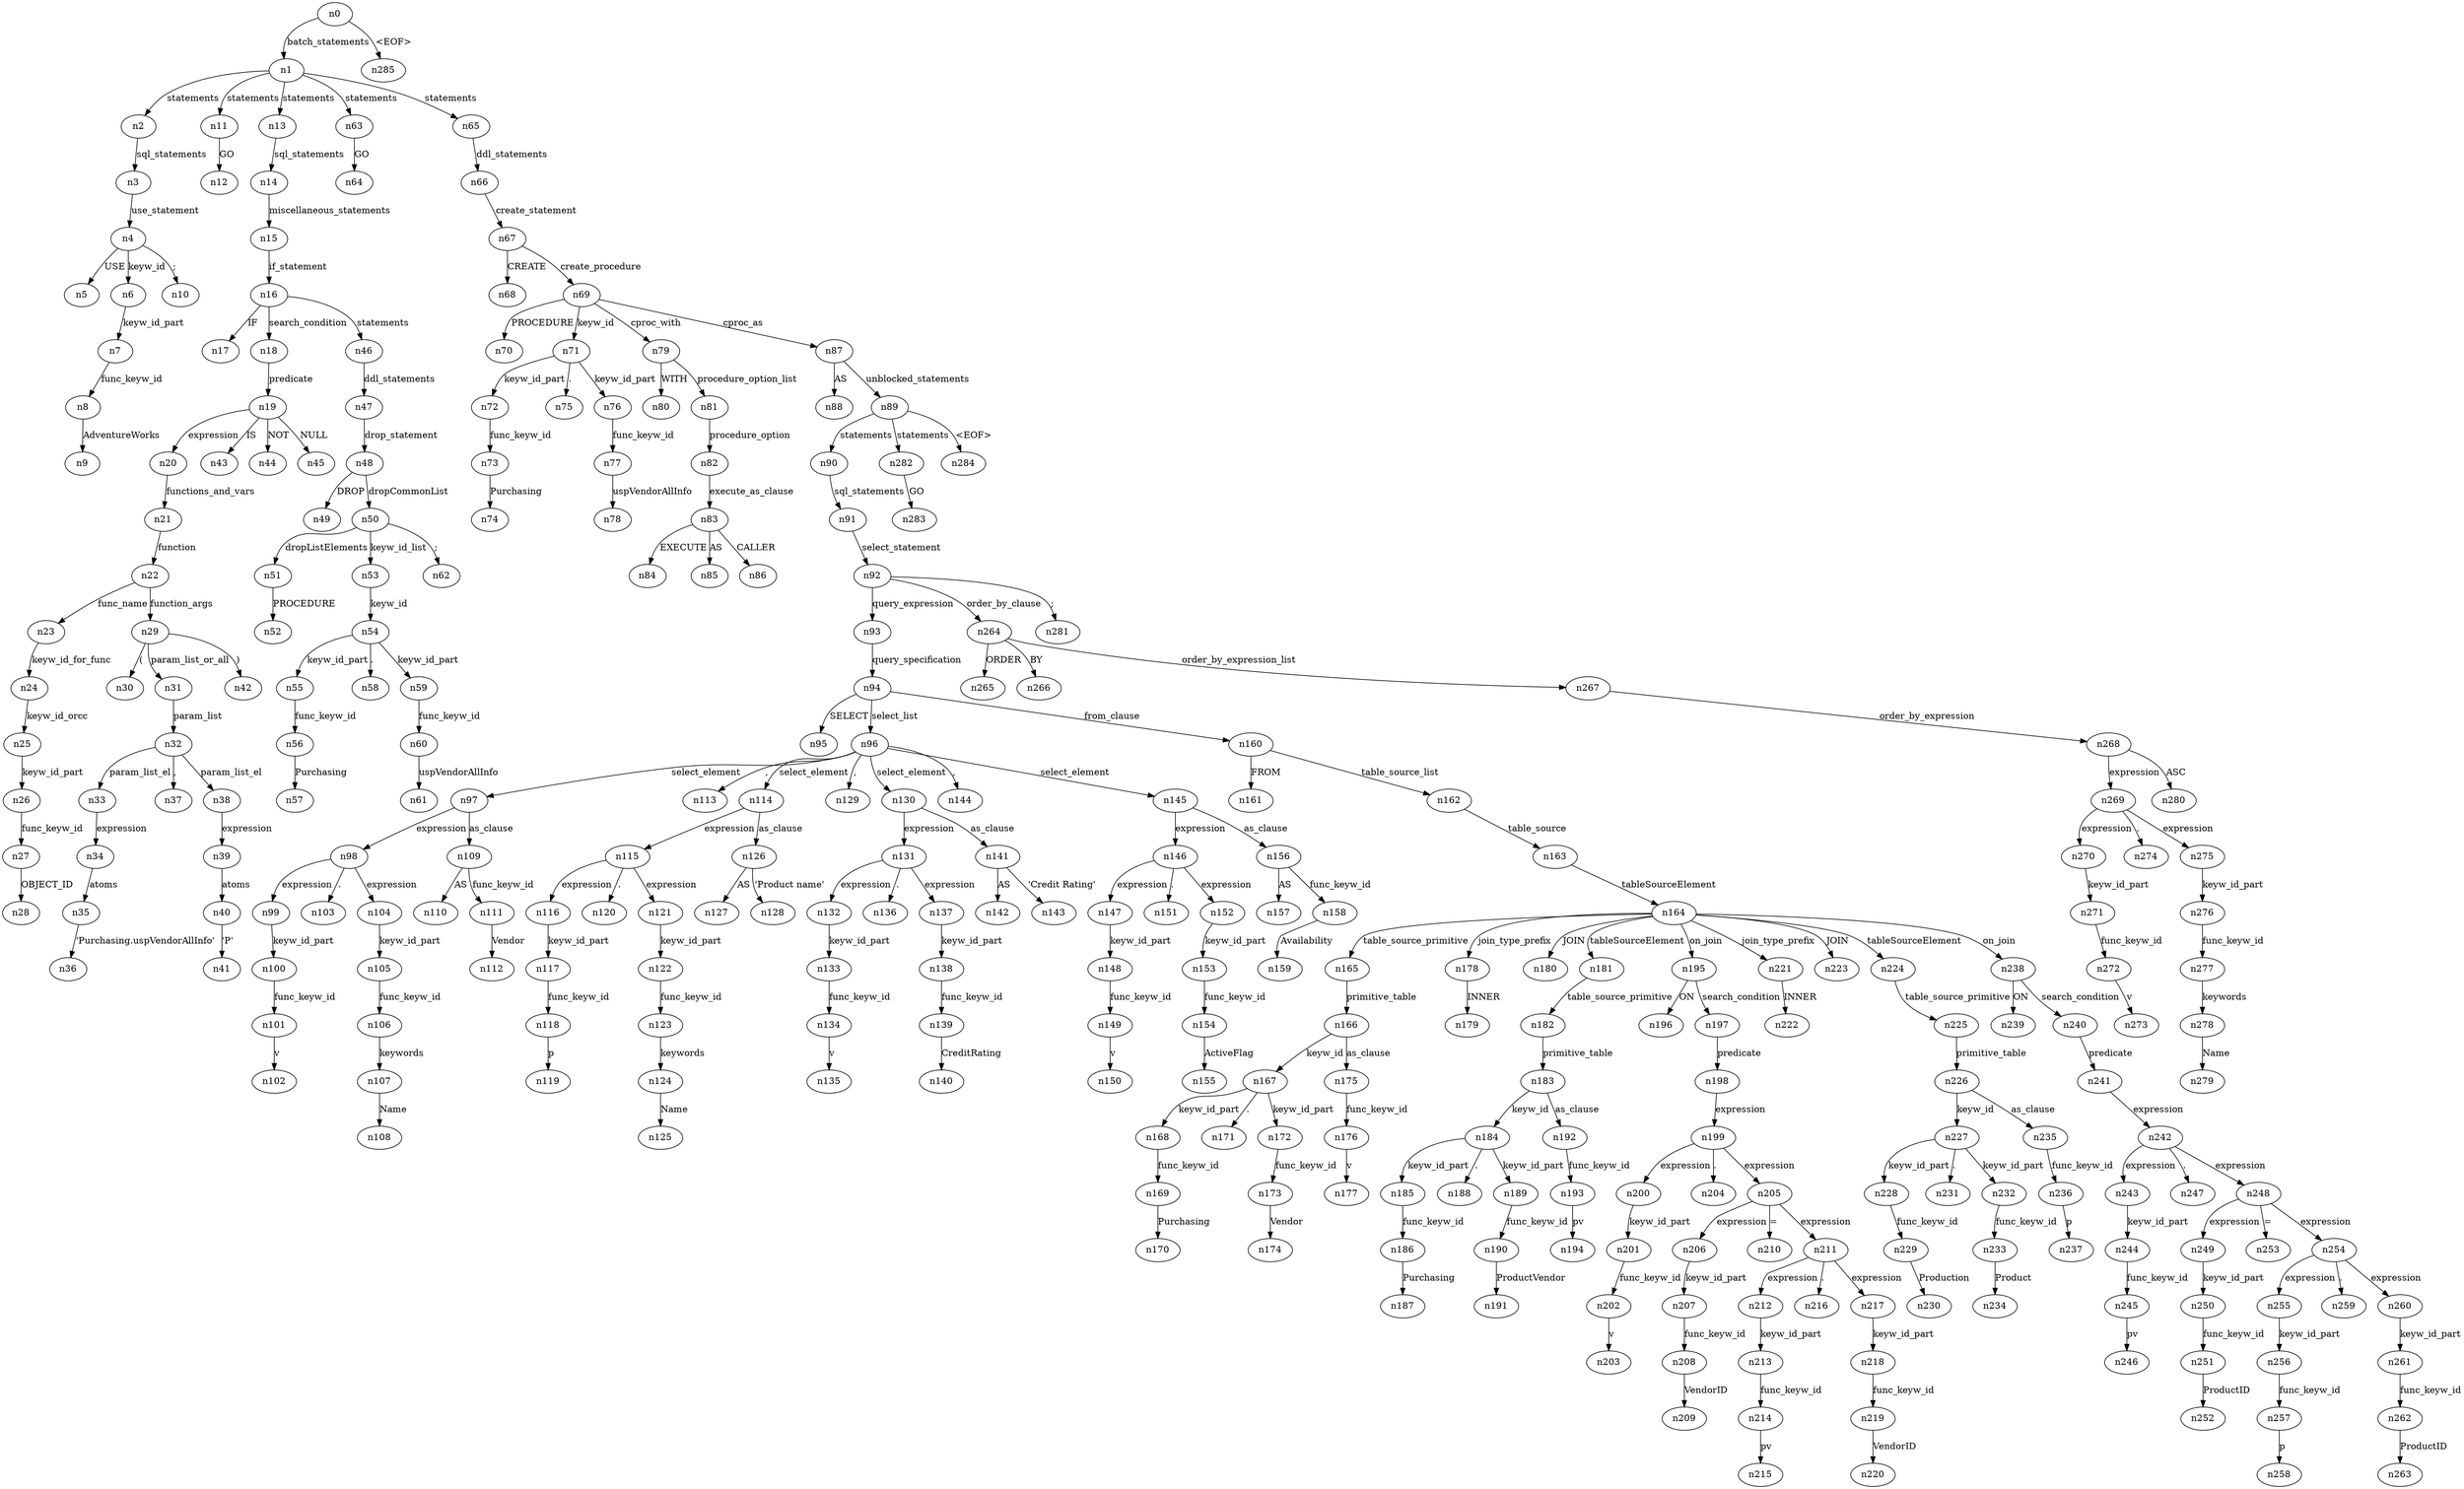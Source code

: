 digraph ParseTree {
  n0 -> n1 [label="batch_statements"];
  n1 -> n2 [label="statements"];
  n2 -> n3 [label="sql_statements"];
  n3 -> n4 [label="use_statement"];
  n4 -> n5 [label="USE"];
  n4 -> n6 [label="keyw_id"];
  n6 -> n7 [label="keyw_id_part"];
  n7 -> n8 [label="func_keyw_id"];
  n8 -> n9 [label="AdventureWorks"];
  n4 -> n10 [label=";"];
  n1 -> n11 [label="statements"];
  n11 -> n12 [label="GO"];
  n1 -> n13 [label="statements"];
  n13 -> n14 [label="sql_statements"];
  n14 -> n15 [label="miscellaneous_statements"];
  n15 -> n16 [label="if_statement"];
  n16 -> n17 [label="IF"];
  n16 -> n18 [label="search_condition"];
  n18 -> n19 [label="predicate"];
  n19 -> n20 [label="expression"];
  n20 -> n21 [label="functions_and_vars"];
  n21 -> n22 [label="function"];
  n22 -> n23 [label="func_name"];
  n23 -> n24 [label="keyw_id_for_func"];
  n24 -> n25 [label="keyw_id_orcc"];
  n25 -> n26 [label="keyw_id_part"];
  n26 -> n27 [label="func_keyw_id"];
  n27 -> n28 [label="OBJECT_ID"];
  n22 -> n29 [label="function_args"];
  n29 -> n30 [label="("];
  n29 -> n31 [label="param_list_or_all"];
  n31 -> n32 [label="param_list"];
  n32 -> n33 [label="param_list_el"];
  n33 -> n34 [label="expression"];
  n34 -> n35 [label="atoms"];
  n35 -> n36 [label="'Purchasing.uspVendorAllInfo'"];
  n32 -> n37 [label=","];
  n32 -> n38 [label="param_list_el"];
  n38 -> n39 [label="expression"];
  n39 -> n40 [label="atoms"];
  n40 -> n41 [label="'P'"];
  n29 -> n42 [label=")"];
  n19 -> n43 [label="IS"];
  n19 -> n44 [label="NOT"];
  n19 -> n45 [label="NULL"];
  n16 -> n46 [label="statements"];
  n46 -> n47 [label="ddl_statements"];
  n47 -> n48 [label="drop_statement"];
  n48 -> n49 [label="DROP"];
  n48 -> n50 [label="dropCommonList"];
  n50 -> n51 [label="dropListElements"];
  n51 -> n52 [label="PROCEDURE"];
  n50 -> n53 [label="keyw_id_list"];
  n53 -> n54 [label="keyw_id"];
  n54 -> n55 [label="keyw_id_part"];
  n55 -> n56 [label="func_keyw_id"];
  n56 -> n57 [label="Purchasing"];
  n54 -> n58 [label="."];
  n54 -> n59 [label="keyw_id_part"];
  n59 -> n60 [label="func_keyw_id"];
  n60 -> n61 [label="uspVendorAllInfo"];
  n50 -> n62 [label=";"];
  n1 -> n63 [label="statements"];
  n63 -> n64 [label="GO"];
  n1 -> n65 [label="statements"];
  n65 -> n66 [label="ddl_statements"];
  n66 -> n67 [label="create_statement"];
  n67 -> n68 [label="CREATE"];
  n67 -> n69 [label="create_procedure"];
  n69 -> n70 [label="PROCEDURE"];
  n69 -> n71 [label="keyw_id"];
  n71 -> n72 [label="keyw_id_part"];
  n72 -> n73 [label="func_keyw_id"];
  n73 -> n74 [label="Purchasing"];
  n71 -> n75 [label="."];
  n71 -> n76 [label="keyw_id_part"];
  n76 -> n77 [label="func_keyw_id"];
  n77 -> n78 [label="uspVendorAllInfo"];
  n69 -> n79 [label="cproc_with"];
  n79 -> n80 [label="WITH"];
  n79 -> n81 [label="procedure_option_list"];
  n81 -> n82 [label="procedure_option"];
  n82 -> n83 [label="execute_as_clause"];
  n83 -> n84 [label="EXECUTE"];
  n83 -> n85 [label="AS"];
  n83 -> n86 [label="CALLER"];
  n69 -> n87 [label="cproc_as"];
  n87 -> n88 [label="AS"];
  n87 -> n89 [label="unblocked_statements"];
  n89 -> n90 [label="statements"];
  n90 -> n91 [label="sql_statements"];
  n91 -> n92 [label="select_statement"];
  n92 -> n93 [label="query_expression"];
  n93 -> n94 [label="query_specification"];
  n94 -> n95 [label="SELECT"];
  n94 -> n96 [label="select_list"];
  n96 -> n97 [label="select_element"];
  n97 -> n98 [label="expression"];
  n98 -> n99 [label="expression"];
  n99 -> n100 [label="keyw_id_part"];
  n100 -> n101 [label="func_keyw_id"];
  n101 -> n102 [label="v"];
  n98 -> n103 [label="."];
  n98 -> n104 [label="expression"];
  n104 -> n105 [label="keyw_id_part"];
  n105 -> n106 [label="func_keyw_id"];
  n106 -> n107 [label="keywords"];
  n107 -> n108 [label="Name"];
  n97 -> n109 [label="as_clause"];
  n109 -> n110 [label="AS"];
  n109 -> n111 [label="func_keyw_id"];
  n111 -> n112 [label="Vendor"];
  n96 -> n113 [label=","];
  n96 -> n114 [label="select_element"];
  n114 -> n115 [label="expression"];
  n115 -> n116 [label="expression"];
  n116 -> n117 [label="keyw_id_part"];
  n117 -> n118 [label="func_keyw_id"];
  n118 -> n119 [label="p"];
  n115 -> n120 [label="."];
  n115 -> n121 [label="expression"];
  n121 -> n122 [label="keyw_id_part"];
  n122 -> n123 [label="func_keyw_id"];
  n123 -> n124 [label="keywords"];
  n124 -> n125 [label="Name"];
  n114 -> n126 [label="as_clause"];
  n126 -> n127 [label="AS"];
  n126 -> n128 [label="'Product name'"];
  n96 -> n129 [label=","];
  n96 -> n130 [label="select_element"];
  n130 -> n131 [label="expression"];
  n131 -> n132 [label="expression"];
  n132 -> n133 [label="keyw_id_part"];
  n133 -> n134 [label="func_keyw_id"];
  n134 -> n135 [label="v"];
  n131 -> n136 [label="."];
  n131 -> n137 [label="expression"];
  n137 -> n138 [label="keyw_id_part"];
  n138 -> n139 [label="func_keyw_id"];
  n139 -> n140 [label="CreditRating"];
  n130 -> n141 [label="as_clause"];
  n141 -> n142 [label="AS"];
  n141 -> n143 [label="'Credit Rating'"];
  n96 -> n144 [label=","];
  n96 -> n145 [label="select_element"];
  n145 -> n146 [label="expression"];
  n146 -> n147 [label="expression"];
  n147 -> n148 [label="keyw_id_part"];
  n148 -> n149 [label="func_keyw_id"];
  n149 -> n150 [label="v"];
  n146 -> n151 [label="."];
  n146 -> n152 [label="expression"];
  n152 -> n153 [label="keyw_id_part"];
  n153 -> n154 [label="func_keyw_id"];
  n154 -> n155 [label="ActiveFlag"];
  n145 -> n156 [label="as_clause"];
  n156 -> n157 [label="AS"];
  n156 -> n158 [label="func_keyw_id"];
  n158 -> n159 [label="Availability"];
  n94 -> n160 [label="from_clause"];
  n160 -> n161 [label="FROM"];
  n160 -> n162 [label="table_source_list"];
  n162 -> n163 [label="table_source"];
  n163 -> n164 [label="tableSourceElement"];
  n164 -> n165 [label="table_source_primitive"];
  n165 -> n166 [label="primitive_table"];
  n166 -> n167 [label="keyw_id"];
  n167 -> n168 [label="keyw_id_part"];
  n168 -> n169 [label="func_keyw_id"];
  n169 -> n170 [label="Purchasing"];
  n167 -> n171 [label="."];
  n167 -> n172 [label="keyw_id_part"];
  n172 -> n173 [label="func_keyw_id"];
  n173 -> n174 [label="Vendor"];
  n166 -> n175 [label="as_clause"];
  n175 -> n176 [label="func_keyw_id"];
  n176 -> n177 [label="v"];
  n164 -> n178 [label="join_type_prefix"];
  n178 -> n179 [label="INNER"];
  n164 -> n180 [label="JOIN"];
  n164 -> n181 [label="tableSourceElement"];
  n181 -> n182 [label="table_source_primitive"];
  n182 -> n183 [label="primitive_table"];
  n183 -> n184 [label="keyw_id"];
  n184 -> n185 [label="keyw_id_part"];
  n185 -> n186 [label="func_keyw_id"];
  n186 -> n187 [label="Purchasing"];
  n184 -> n188 [label="."];
  n184 -> n189 [label="keyw_id_part"];
  n189 -> n190 [label="func_keyw_id"];
  n190 -> n191 [label="ProductVendor"];
  n183 -> n192 [label="as_clause"];
  n192 -> n193 [label="func_keyw_id"];
  n193 -> n194 [label="pv"];
  n164 -> n195 [label="on_join"];
  n195 -> n196 [label="ON"];
  n195 -> n197 [label="search_condition"];
  n197 -> n198 [label="predicate"];
  n198 -> n199 [label="expression"];
  n199 -> n200 [label="expression"];
  n200 -> n201 [label="keyw_id_part"];
  n201 -> n202 [label="func_keyw_id"];
  n202 -> n203 [label="v"];
  n199 -> n204 [label="."];
  n199 -> n205 [label="expression"];
  n205 -> n206 [label="expression"];
  n206 -> n207 [label="keyw_id_part"];
  n207 -> n208 [label="func_keyw_id"];
  n208 -> n209 [label="VendorID"];
  n205 -> n210 [label="="];
  n205 -> n211 [label="expression"];
  n211 -> n212 [label="expression"];
  n212 -> n213 [label="keyw_id_part"];
  n213 -> n214 [label="func_keyw_id"];
  n214 -> n215 [label="pv"];
  n211 -> n216 [label="."];
  n211 -> n217 [label="expression"];
  n217 -> n218 [label="keyw_id_part"];
  n218 -> n219 [label="func_keyw_id"];
  n219 -> n220 [label="VendorID"];
  n164 -> n221 [label="join_type_prefix"];
  n221 -> n222 [label="INNER"];
  n164 -> n223 [label="JOIN"];
  n164 -> n224 [label="tableSourceElement"];
  n224 -> n225 [label="table_source_primitive"];
  n225 -> n226 [label="primitive_table"];
  n226 -> n227 [label="keyw_id"];
  n227 -> n228 [label="keyw_id_part"];
  n228 -> n229 [label="func_keyw_id"];
  n229 -> n230 [label="Production"];
  n227 -> n231 [label="."];
  n227 -> n232 [label="keyw_id_part"];
  n232 -> n233 [label="func_keyw_id"];
  n233 -> n234 [label="Product"];
  n226 -> n235 [label="as_clause"];
  n235 -> n236 [label="func_keyw_id"];
  n236 -> n237 [label="p"];
  n164 -> n238 [label="on_join"];
  n238 -> n239 [label="ON"];
  n238 -> n240 [label="search_condition"];
  n240 -> n241 [label="predicate"];
  n241 -> n242 [label="expression"];
  n242 -> n243 [label="expression"];
  n243 -> n244 [label="keyw_id_part"];
  n244 -> n245 [label="func_keyw_id"];
  n245 -> n246 [label="pv"];
  n242 -> n247 [label="."];
  n242 -> n248 [label="expression"];
  n248 -> n249 [label="expression"];
  n249 -> n250 [label="keyw_id_part"];
  n250 -> n251 [label="func_keyw_id"];
  n251 -> n252 [label="ProductID"];
  n248 -> n253 [label="="];
  n248 -> n254 [label="expression"];
  n254 -> n255 [label="expression"];
  n255 -> n256 [label="keyw_id_part"];
  n256 -> n257 [label="func_keyw_id"];
  n257 -> n258 [label="p"];
  n254 -> n259 [label="."];
  n254 -> n260 [label="expression"];
  n260 -> n261 [label="keyw_id_part"];
  n261 -> n262 [label="func_keyw_id"];
  n262 -> n263 [label="ProductID"];
  n92 -> n264 [label="order_by_clause"];
  n264 -> n265 [label="ORDER"];
  n264 -> n266 [label="BY"];
  n264 -> n267 [label="order_by_expression_list"];
  n267 -> n268 [label="order_by_expression"];
  n268 -> n269 [label="expression"];
  n269 -> n270 [label="expression"];
  n270 -> n271 [label="keyw_id_part"];
  n271 -> n272 [label="func_keyw_id"];
  n272 -> n273 [label="v"];
  n269 -> n274 [label="."];
  n269 -> n275 [label="expression"];
  n275 -> n276 [label="keyw_id_part"];
  n276 -> n277 [label="func_keyw_id"];
  n277 -> n278 [label="keywords"];
  n278 -> n279 [label="Name"];
  n268 -> n280 [label="ASC"];
  n92 -> n281 [label=";"];
  n89 -> n282 [label="statements"];
  n282 -> n283 [label="GO"];
  n89 -> n284 [label="<EOF>"];
  n0 -> n285 [label="<EOF>"];
}
